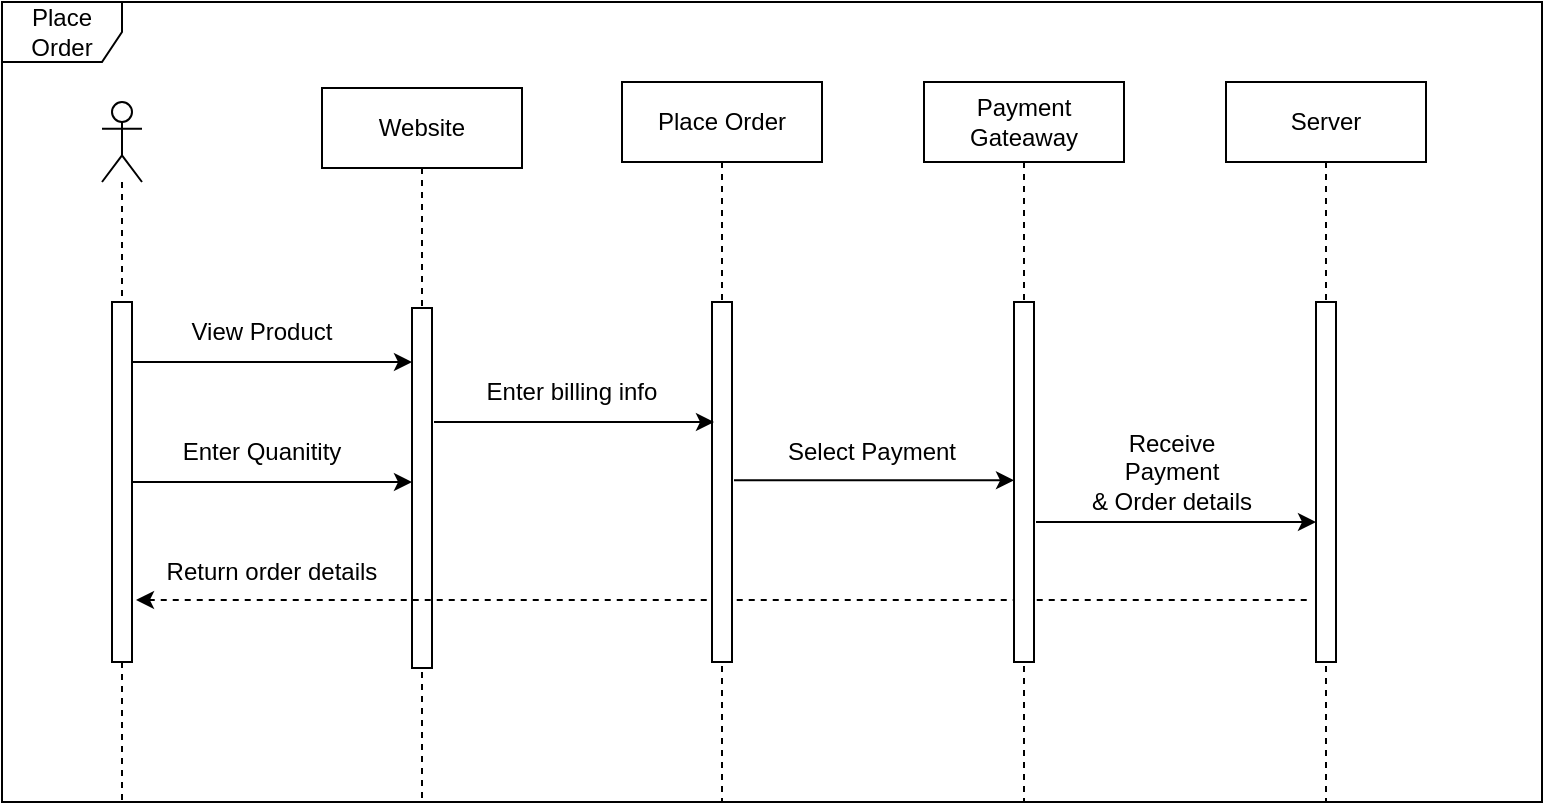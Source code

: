 <mxfile version="17.1.3" type="device"><diagram id="H6OGQHPr7IO0Ey6IeeJy" name="Page-1"><mxGraphModel dx="788" dy="1591" grid="1" gridSize="10" guides="1" tooltips="1" connect="1" arrows="1" fold="1" page="1" pageScale="1" pageWidth="850" pageHeight="1100" math="0" shadow="0"><root><mxCell id="0"/><mxCell id="1" parent="0"/><mxCell id="_bFQnXNOW7eSERLoB02U-5" value="Website" style="shape=umlLifeline;perimeter=lifelinePerimeter;whiteSpace=wrap;html=1;container=1;collapsible=0;recursiveResize=0;outlineConnect=0;" parent="1" vertex="1"><mxGeometry x="240" y="33" width="100" height="357" as="geometry"/></mxCell><mxCell id="_bFQnXNOW7eSERLoB02U-9" value="" style="html=1;points=[];perimeter=orthogonalPerimeter;" parent="_bFQnXNOW7eSERLoB02U-5" vertex="1"><mxGeometry x="45" y="110" width="10" height="180" as="geometry"/></mxCell><mxCell id="iUCYah85Zn1H1KNRGQYw-24" value="" style="endArrow=classic;html=1;rounded=0;" edge="1" parent="_bFQnXNOW7eSERLoB02U-5"><mxGeometry width="50" height="50" relative="1" as="geometry"><mxPoint x="-95" y="197" as="sourcePoint"/><mxPoint x="45" y="197" as="targetPoint"/></mxGeometry></mxCell><mxCell id="_bFQnXNOW7eSERLoB02U-6" value="Server" style="shape=umlLifeline;perimeter=lifelinePerimeter;whiteSpace=wrap;html=1;container=1;collapsible=0;recursiveResize=0;outlineConnect=0;" parent="1" vertex="1"><mxGeometry x="692" y="30" width="100" height="360" as="geometry"/></mxCell><mxCell id="_bFQnXNOW7eSERLoB02U-31" value="" style="html=1;points=[];perimeter=orthogonalPerimeter;" parent="_bFQnXNOW7eSERLoB02U-6" vertex="1"><mxGeometry x="45" y="110" width="10" height="180" as="geometry"/></mxCell><mxCell id="iUCYah85Zn1H1KNRGQYw-32" value="" style="endArrow=none;html=1;rounded=0;startArrow=classic;startFill=1;endFill=0;dashed=1;entryX=-0.458;entryY=0.184;entryDx=0;entryDy=0;entryPerimeter=0;" edge="1" parent="_bFQnXNOW7eSERLoB02U-6"><mxGeometry width="50" height="50" relative="1" as="geometry"><mxPoint x="-545" y="259" as="sourcePoint"/><mxPoint x="41.42" y="259.04" as="targetPoint"/></mxGeometry></mxCell><mxCell id="_bFQnXNOW7eSERLoB02U-7" value="" style="shape=umlLifeline;participant=umlActor;perimeter=lifelinePerimeter;whiteSpace=wrap;html=1;container=1;collapsible=0;recursiveResize=0;verticalAlign=top;spacingTop=36;outlineConnect=0;" parent="1" vertex="1"><mxGeometry x="130" y="40" width="20" height="350" as="geometry"/></mxCell><mxCell id="_bFQnXNOW7eSERLoB02U-8" value="" style="html=1;points=[];perimeter=orthogonalPerimeter;" parent="_bFQnXNOW7eSERLoB02U-7" vertex="1"><mxGeometry x="5" y="100" width="10" height="180" as="geometry"/></mxCell><mxCell id="iUCYah85Zn1H1KNRGQYw-17" value="Place Order" style="shape=umlLifeline;perimeter=lifelinePerimeter;whiteSpace=wrap;html=1;container=1;collapsible=0;recursiveResize=0;outlineConnect=0;" vertex="1" parent="1"><mxGeometry x="390" y="30" width="100" height="360" as="geometry"/></mxCell><mxCell id="iUCYah85Zn1H1KNRGQYw-18" value="" style="html=1;points=[];perimeter=orthogonalPerimeter;" vertex="1" parent="iUCYah85Zn1H1KNRGQYw-17"><mxGeometry x="45" y="110" width="10" height="180" as="geometry"/></mxCell><mxCell id="iUCYah85Zn1H1KNRGQYw-19" value="Payment Gateaway" style="shape=umlLifeline;perimeter=lifelinePerimeter;whiteSpace=wrap;html=1;container=1;collapsible=0;recursiveResize=0;outlineConnect=0;" vertex="1" parent="1"><mxGeometry x="541" y="30" width="100" height="360" as="geometry"/></mxCell><mxCell id="iUCYah85Zn1H1KNRGQYw-20" value="" style="html=1;points=[];perimeter=orthogonalPerimeter;" vertex="1" parent="iUCYah85Zn1H1KNRGQYw-19"><mxGeometry x="45" y="110" width="10" height="180" as="geometry"/></mxCell><mxCell id="iUCYah85Zn1H1KNRGQYw-21" value="" style="endArrow=classic;html=1;rounded=0;" edge="1" parent="1"><mxGeometry width="50" height="50" relative="1" as="geometry"><mxPoint x="145" y="170" as="sourcePoint"/><mxPoint x="285" y="170" as="targetPoint"/></mxGeometry></mxCell><mxCell id="iUCYah85Zn1H1KNRGQYw-22" value="View Product" style="text;html=1;strokeColor=none;fillColor=none;align=center;verticalAlign=middle;whiteSpace=wrap;rounded=0;" vertex="1" parent="1"><mxGeometry x="170" y="140" width="80" height="30" as="geometry"/></mxCell><mxCell id="iUCYah85Zn1H1KNRGQYw-23" value="Enter Quanitity" style="text;html=1;strokeColor=none;fillColor=none;align=center;verticalAlign=middle;whiteSpace=wrap;rounded=0;" vertex="1" parent="1"><mxGeometry x="160" y="200" width="100" height="30" as="geometry"/></mxCell><mxCell id="iUCYah85Zn1H1KNRGQYw-25" value="" style="endArrow=classic;html=1;rounded=0;" edge="1" parent="1"><mxGeometry width="50" height="50" relative="1" as="geometry"><mxPoint x="296" y="200" as="sourcePoint"/><mxPoint x="436" y="200" as="targetPoint"/></mxGeometry></mxCell><mxCell id="iUCYah85Zn1H1KNRGQYw-26" value="Enter billing info" style="text;html=1;strokeColor=none;fillColor=none;align=center;verticalAlign=middle;whiteSpace=wrap;rounded=0;" vertex="1" parent="1"><mxGeometry x="320" y="170" width="90" height="30" as="geometry"/></mxCell><mxCell id="iUCYah85Zn1H1KNRGQYw-27" value="" style="endArrow=classic;html=1;rounded=0;" edge="1" parent="1"><mxGeometry width="50" height="50" relative="1" as="geometry"><mxPoint x="446" y="229.17" as="sourcePoint"/><mxPoint x="586" y="229.17" as="targetPoint"/></mxGeometry></mxCell><mxCell id="iUCYah85Zn1H1KNRGQYw-29" value="Select Payment" style="text;html=1;strokeColor=none;fillColor=none;align=center;verticalAlign=middle;whiteSpace=wrap;rounded=0;" vertex="1" parent="1"><mxGeometry x="470" y="200" width="90" height="30" as="geometry"/></mxCell><mxCell id="iUCYah85Zn1H1KNRGQYw-30" value="" style="endArrow=classic;html=1;rounded=0;" edge="1" parent="1"><mxGeometry width="50" height="50" relative="1" as="geometry"><mxPoint x="597" y="250.0" as="sourcePoint"/><mxPoint x="737" y="250.0" as="targetPoint"/></mxGeometry></mxCell><mxCell id="iUCYah85Zn1H1KNRGQYw-31" value="Receive Payment&lt;br&gt;&amp;amp; Order details" style="text;html=1;strokeColor=none;fillColor=none;align=center;verticalAlign=middle;whiteSpace=wrap;rounded=0;" vertex="1" parent="1"><mxGeometry x="620" y="210" width="90" height="30" as="geometry"/></mxCell><mxCell id="iUCYah85Zn1H1KNRGQYw-33" value="Return order details" style="text;html=1;strokeColor=none;fillColor=none;align=center;verticalAlign=middle;whiteSpace=wrap;rounded=0;" vertex="1" parent="1"><mxGeometry x="160" y="260" width="110" height="30" as="geometry"/></mxCell><mxCell id="iUCYah85Zn1H1KNRGQYw-34" value="Place Order" style="shape=umlFrame;whiteSpace=wrap;html=1;" vertex="1" parent="1"><mxGeometry x="80" y="-10" width="770" height="400" as="geometry"/></mxCell></root></mxGraphModel></diagram></mxfile>